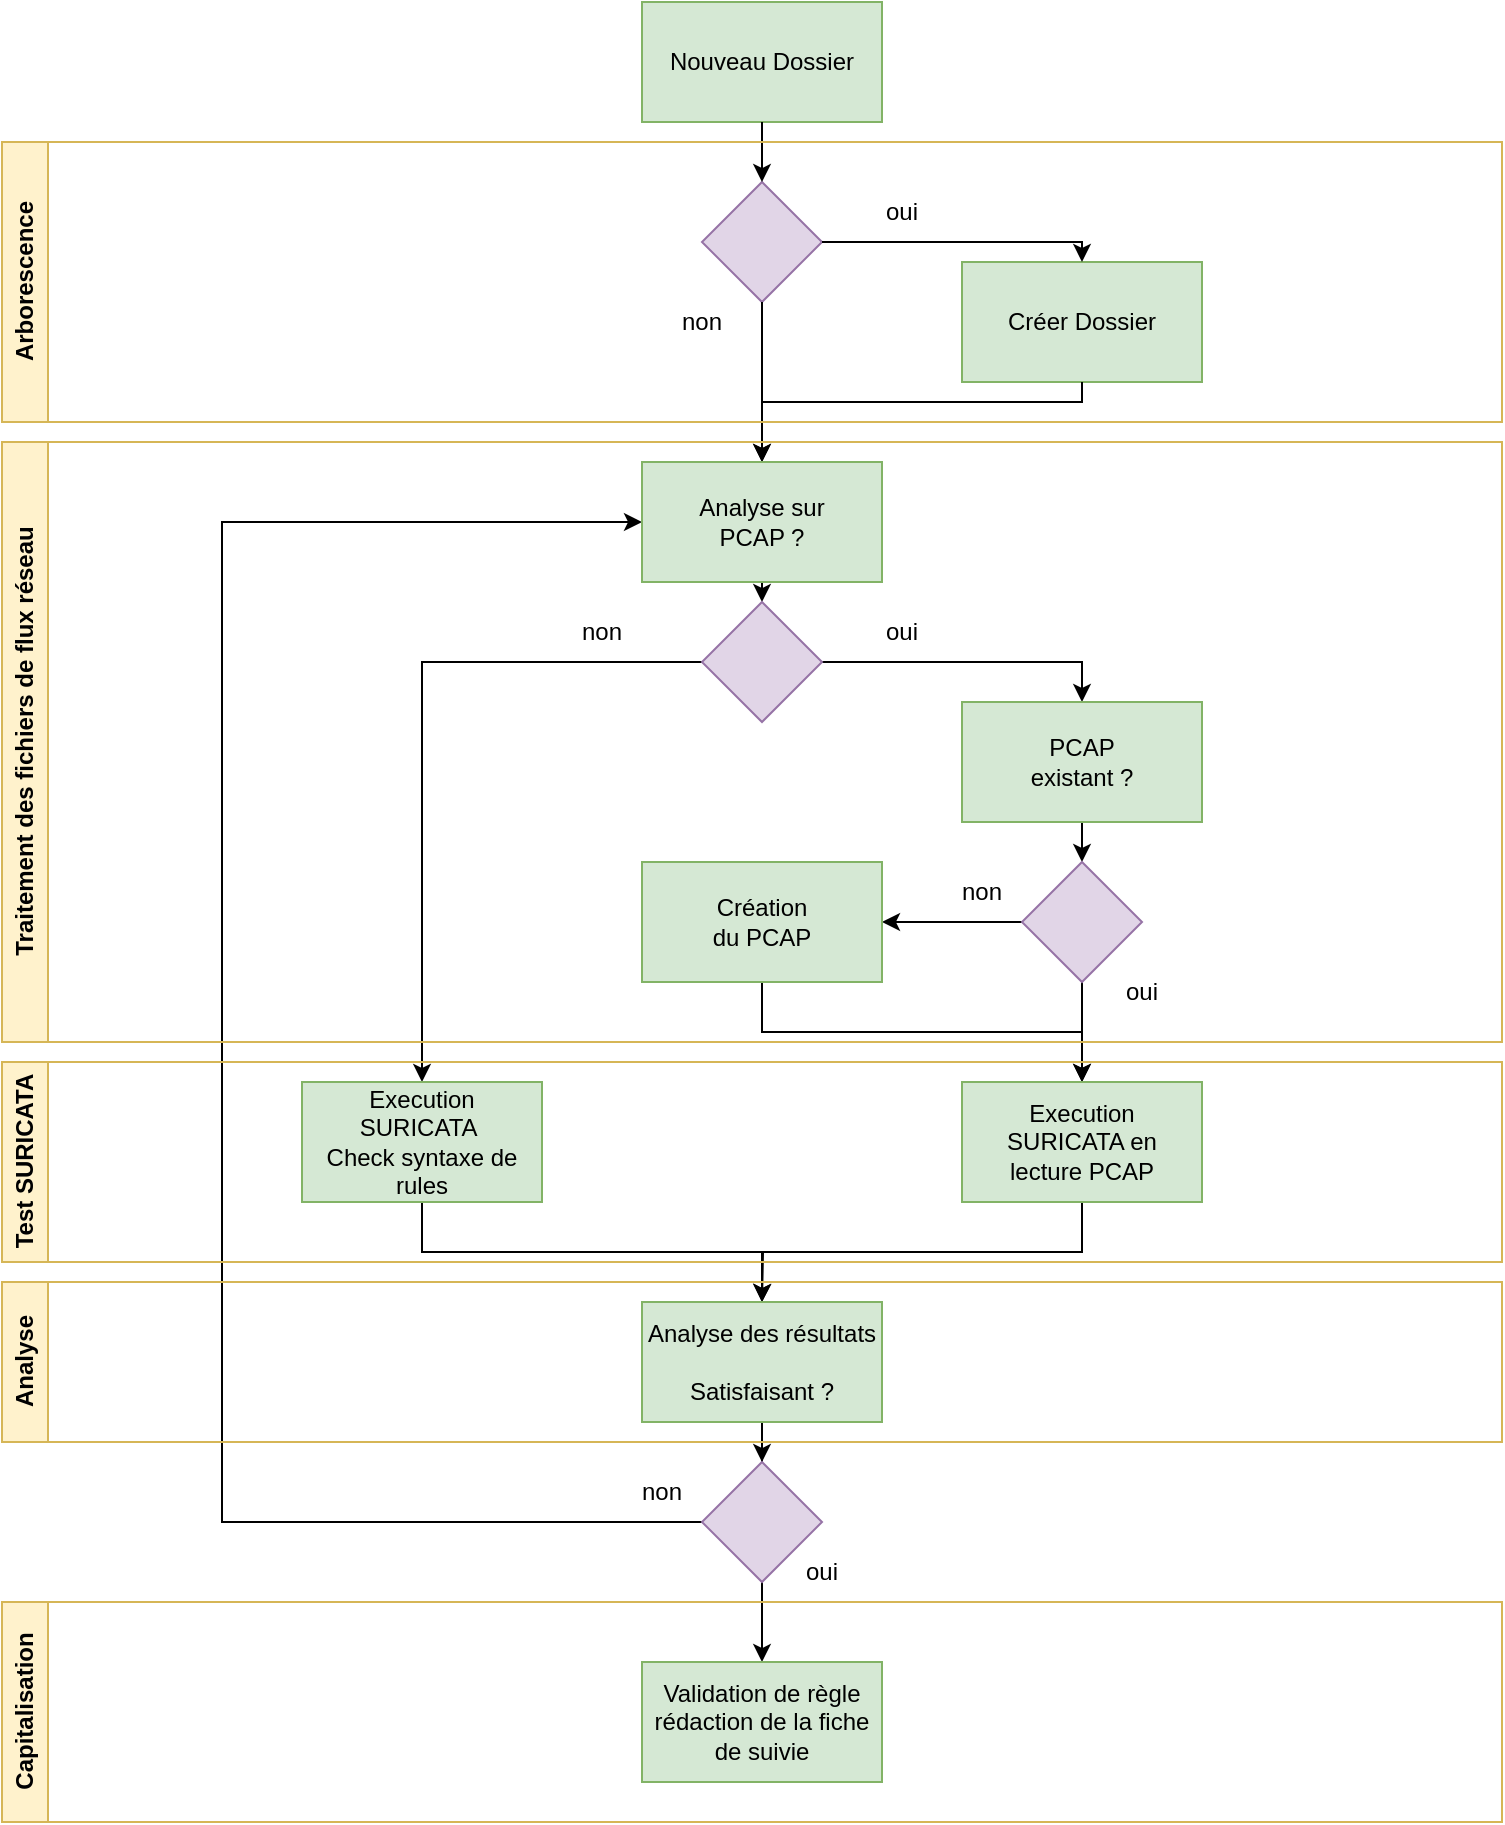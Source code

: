 <mxfile version="23.0.2" type="device">
  <diagram name="Page-1" id="2a216829-ef6e-dabb-86c1-c78162f3ba2b">
    <mxGraphModel dx="1434" dy="856" grid="1" gridSize="10" guides="1" tooltips="1" connect="1" arrows="1" fold="1" page="1" pageScale="1" pageWidth="827" pageHeight="1169" background="none" math="0" shadow="0">
      <root>
        <mxCell id="0" />
        <mxCell id="1" parent="0" />
        <mxCell id="uKauDT-Pn19TqwYKea47-1" value="" style="rounded=0;whiteSpace=wrap;html=1;" parent="1" vertex="1">
          <mxGeometry x="370" y="10" width="120" height="60" as="geometry" />
        </mxCell>
        <mxCell id="uKauDT-Pn19TqwYKea47-2" value="Nouveau Dossier" style="text;html=1;strokeColor=#82b366;fillColor=#d5e8d4;align=center;verticalAlign=middle;whiteSpace=wrap;rounded=0;" parent="1" vertex="1">
          <mxGeometry x="370" y="10" width="120" height="60" as="geometry" />
        </mxCell>
        <mxCell id="uKauDT-Pn19TqwYKea47-3" value="" style="rhombus;whiteSpace=wrap;html=1;fillColor=#e1d5e7;strokeColor=#9673a6;" parent="1" vertex="1">
          <mxGeometry x="400" y="100" width="60" height="60" as="geometry" />
        </mxCell>
        <mxCell id="uKauDT-Pn19TqwYKea47-5" value="" style="endArrow=classic;html=1;rounded=0;exitX=0.5;exitY=1;exitDx=0;exitDy=0;" parent="1" source="uKauDT-Pn19TqwYKea47-1" edge="1">
          <mxGeometry width="50" height="50" relative="1" as="geometry">
            <mxPoint x="400" y="440" as="sourcePoint" />
            <mxPoint x="430" y="100" as="targetPoint" />
          </mxGeometry>
        </mxCell>
        <mxCell id="uKauDT-Pn19TqwYKea47-17" style="edgeStyle=orthogonalEdgeStyle;rounded=0;orthogonalLoop=1;jettySize=auto;html=1;exitX=0.5;exitY=1;exitDx=0;exitDy=0;entryX=0.5;entryY=0;entryDx=0;entryDy=0;" parent="1" source="uKauDT-Pn19TqwYKea47-6" target="uKauDT-Pn19TqwYKea47-16" edge="1">
          <mxGeometry relative="1" as="geometry" />
        </mxCell>
        <mxCell id="uKauDT-Pn19TqwYKea47-7" value="" style="endArrow=classic;html=1;rounded=0;exitX=0.5;exitY=1;exitDx=0;exitDy=0;entryX=0.5;entryY=0;entryDx=0;entryDy=0;" parent="1" source="uKauDT-Pn19TqwYKea47-3" target="uKauDT-Pn19TqwYKea47-6" edge="1">
          <mxGeometry width="50" height="50" relative="1" as="geometry">
            <mxPoint x="420" y="310" as="sourcePoint" />
            <mxPoint x="470" y="260" as="targetPoint" />
          </mxGeometry>
        </mxCell>
        <mxCell id="uKauDT-Pn19TqwYKea47-8" value="" style="rounded=0;whiteSpace=wrap;html=1;" parent="1" vertex="1">
          <mxGeometry x="530" y="140" width="120" height="60" as="geometry" />
        </mxCell>
        <mxCell id="uKauDT-Pn19TqwYKea47-9" value="Créer Dossier" style="text;html=1;strokeColor=#82b366;fillColor=#d5e8d4;align=center;verticalAlign=middle;whiteSpace=wrap;rounded=0;" parent="1" vertex="1">
          <mxGeometry x="530" y="140" width="120" height="60" as="geometry" />
        </mxCell>
        <mxCell id="uKauDT-Pn19TqwYKea47-11" value="" style="endArrow=classic;html=1;rounded=0;exitX=1;exitY=0.5;exitDx=0;exitDy=0;entryX=0.5;entryY=0;entryDx=0;entryDy=0;" parent="1" source="uKauDT-Pn19TqwYKea47-3" target="uKauDT-Pn19TqwYKea47-8" edge="1">
          <mxGeometry width="50" height="50" relative="1" as="geometry">
            <mxPoint x="420" y="310" as="sourcePoint" />
            <mxPoint x="470" y="260" as="targetPoint" />
            <Array as="points">
              <mxPoint x="590" y="130" />
            </Array>
          </mxGeometry>
        </mxCell>
        <mxCell id="uKauDT-Pn19TqwYKea47-12" value="" style="endArrow=classic;html=1;rounded=0;exitX=0.5;exitY=1;exitDx=0;exitDy=0;entryX=0.5;entryY=0;entryDx=0;entryDy=0;" parent="1" source="uKauDT-Pn19TqwYKea47-8" target="uKauDT-Pn19TqwYKea47-6" edge="1">
          <mxGeometry width="50" height="50" relative="1" as="geometry">
            <mxPoint x="420" y="310" as="sourcePoint" />
            <mxPoint x="470" y="260" as="targetPoint" />
            <Array as="points">
              <mxPoint x="590" y="210" />
              <mxPoint x="430" y="210" />
            </Array>
          </mxGeometry>
        </mxCell>
        <mxCell id="uKauDT-Pn19TqwYKea47-14" value="oui" style="text;html=1;strokeColor=none;fillColor=none;align=center;verticalAlign=middle;whiteSpace=wrap;rounded=0;" parent="1" vertex="1">
          <mxGeometry x="470" y="100" width="60" height="30" as="geometry" />
        </mxCell>
        <mxCell id="uKauDT-Pn19TqwYKea47-15" value="non" style="text;html=1;strokeColor=none;fillColor=none;align=center;verticalAlign=middle;whiteSpace=wrap;rounded=0;" parent="1" vertex="1">
          <mxGeometry x="370" y="155" width="60" height="30" as="geometry" />
        </mxCell>
        <mxCell id="uKauDT-Pn19TqwYKea47-21" style="edgeStyle=orthogonalEdgeStyle;rounded=0;orthogonalLoop=1;jettySize=auto;html=1;exitX=1;exitY=0.5;exitDx=0;exitDy=0;entryX=0.5;entryY=0;entryDx=0;entryDy=0;" parent="1" source="uKauDT-Pn19TqwYKea47-16" target="uKauDT-Pn19TqwYKea47-18" edge="1">
          <mxGeometry relative="1" as="geometry" />
        </mxCell>
        <mxCell id="uKauDT-Pn19TqwYKea47-36" style="edgeStyle=orthogonalEdgeStyle;rounded=0;orthogonalLoop=1;jettySize=auto;html=1;exitX=0;exitY=0.5;exitDx=0;exitDy=0;entryX=0.5;entryY=0;entryDx=0;entryDy=0;" parent="1" source="uKauDT-Pn19TqwYKea47-16" target="uKauDT-Pn19TqwYKea47-35" edge="1">
          <mxGeometry relative="1" as="geometry" />
        </mxCell>
        <mxCell id="uKauDT-Pn19TqwYKea47-16" value="" style="rhombus;whiteSpace=wrap;html=1;fillColor=#e1d5e7;strokeColor=#9673a6;" parent="1" vertex="1">
          <mxGeometry x="400" y="310" width="60" height="60" as="geometry" />
        </mxCell>
        <mxCell id="uKauDT-Pn19TqwYKea47-23" style="edgeStyle=orthogonalEdgeStyle;rounded=0;orthogonalLoop=1;jettySize=auto;html=1;exitX=0.5;exitY=1;exitDx=0;exitDy=0;entryX=0.5;entryY=0;entryDx=0;entryDy=0;" parent="1" source="uKauDT-Pn19TqwYKea47-18" target="uKauDT-Pn19TqwYKea47-20" edge="1">
          <mxGeometry relative="1" as="geometry" />
        </mxCell>
        <mxCell id="uKauDT-Pn19TqwYKea47-18" value="" style="rounded=0;whiteSpace=wrap;html=1;fillColor=#d5e8d4;strokeColor=#82b366;" parent="1" vertex="1">
          <mxGeometry x="530" y="360" width="120" height="60" as="geometry" />
        </mxCell>
        <mxCell id="uKauDT-Pn19TqwYKea47-19" value="PCAP existant ?" style="text;html=1;strokeColor=none;fillColor=none;align=center;verticalAlign=middle;whiteSpace=wrap;rounded=0;" parent="1" vertex="1">
          <mxGeometry x="560" y="375" width="60" height="30" as="geometry" />
        </mxCell>
        <mxCell id="uKauDT-Pn19TqwYKea47-25" value="" style="edgeStyle=orthogonalEdgeStyle;rounded=0;orthogonalLoop=1;jettySize=auto;html=1;" parent="1" source="uKauDT-Pn19TqwYKea47-20" target="uKauDT-Pn19TqwYKea47-24" edge="1">
          <mxGeometry relative="1" as="geometry" />
        </mxCell>
        <mxCell id="uKauDT-Pn19TqwYKea47-30" style="edgeStyle=orthogonalEdgeStyle;rounded=0;orthogonalLoop=1;jettySize=auto;html=1;exitX=0.5;exitY=1;exitDx=0;exitDy=0;entryX=0.5;entryY=0;entryDx=0;entryDy=0;" parent="1" source="uKauDT-Pn19TqwYKea47-20" target="uKauDT-Pn19TqwYKea47-27" edge="1">
          <mxGeometry relative="1" as="geometry" />
        </mxCell>
        <mxCell id="uKauDT-Pn19TqwYKea47-20" value="" style="rhombus;whiteSpace=wrap;html=1;fillColor=#e1d5e7;strokeColor=#9673a6;" parent="1" vertex="1">
          <mxGeometry x="560" y="440" width="60" height="60" as="geometry" />
        </mxCell>
        <mxCell id="uKauDT-Pn19TqwYKea47-22" value="oui" style="text;html=1;strokeColor=none;fillColor=none;align=center;verticalAlign=middle;whiteSpace=wrap;rounded=0;" parent="1" vertex="1">
          <mxGeometry x="470" y="310" width="60" height="30" as="geometry" />
        </mxCell>
        <mxCell id="uKauDT-Pn19TqwYKea47-32" style="edgeStyle=orthogonalEdgeStyle;rounded=0;orthogonalLoop=1;jettySize=auto;html=1;exitX=0.5;exitY=1;exitDx=0;exitDy=0;entryX=0.5;entryY=0;entryDx=0;entryDy=0;" parent="1" source="uKauDT-Pn19TqwYKea47-24" target="uKauDT-Pn19TqwYKea47-27" edge="1">
          <mxGeometry relative="1" as="geometry" />
        </mxCell>
        <mxCell id="uKauDT-Pn19TqwYKea47-24" value="" style="rounded=0;whiteSpace=wrap;html=1;fillColor=#d5e8d4;strokeColor=#82b366;" parent="1" vertex="1">
          <mxGeometry x="370" y="440" width="120" height="60" as="geometry" />
        </mxCell>
        <mxCell id="uKauDT-Pn19TqwYKea47-26" value="Création du PCAP" style="text;html=1;strokeColor=none;fillColor=none;align=center;verticalAlign=middle;whiteSpace=wrap;rounded=0;" parent="1" vertex="1">
          <mxGeometry x="400" y="455" width="60" height="30" as="geometry" />
        </mxCell>
        <mxCell id="uKauDT-Pn19TqwYKea47-41" style="edgeStyle=orthogonalEdgeStyle;rounded=0;orthogonalLoop=1;jettySize=auto;html=1;exitX=0.5;exitY=1;exitDx=0;exitDy=0;" parent="1" source="uKauDT-Pn19TqwYKea47-27" edge="1">
          <mxGeometry relative="1" as="geometry">
            <mxPoint x="430" y="660" as="targetPoint" />
          </mxGeometry>
        </mxCell>
        <mxCell id="uKauDT-Pn19TqwYKea47-27" value="" style="rounded=0;whiteSpace=wrap;html=1;fillColor=#d5e8d4;strokeColor=#82b366;" parent="1" vertex="1">
          <mxGeometry x="530" y="550" width="120" height="60" as="geometry" />
        </mxCell>
        <mxCell id="uKauDT-Pn19TqwYKea47-28" value="non" style="text;html=1;strokeColor=none;fillColor=none;align=center;verticalAlign=middle;whiteSpace=wrap;rounded=0;" parent="1" vertex="1">
          <mxGeometry x="510" y="440" width="60" height="30" as="geometry" />
        </mxCell>
        <mxCell id="uKauDT-Pn19TqwYKea47-31" value="oui" style="text;html=1;strokeColor=none;fillColor=none;align=center;verticalAlign=middle;whiteSpace=wrap;rounded=0;" parent="1" vertex="1">
          <mxGeometry x="590" y="490" width="60" height="30" as="geometry" />
        </mxCell>
        <mxCell id="uKauDT-Pn19TqwYKea47-33" value="Execution SURICATA en lecture PCAP" style="text;html=1;strokeColor=none;fillColor=none;align=center;verticalAlign=middle;whiteSpace=wrap;rounded=0;" parent="1" vertex="1">
          <mxGeometry x="540" y="565" width="100" height="30" as="geometry" />
        </mxCell>
        <mxCell id="uKauDT-Pn19TqwYKea47-34" value="" style="rounded=0;whiteSpace=wrap;html=1;" parent="1" vertex="1">
          <mxGeometry x="200" y="550" width="120" height="60" as="geometry" />
        </mxCell>
        <mxCell id="uKauDT-Pn19TqwYKea47-40" style="edgeStyle=orthogonalEdgeStyle;rounded=0;orthogonalLoop=1;jettySize=auto;html=1;exitX=0.5;exitY=1;exitDx=0;exitDy=0;entryX=0.5;entryY=0;entryDx=0;entryDy=0;" parent="1" source="uKauDT-Pn19TqwYKea47-35" target="uKauDT-Pn19TqwYKea47-38" edge="1">
          <mxGeometry relative="1" as="geometry" />
        </mxCell>
        <mxCell id="uKauDT-Pn19TqwYKea47-35" value="Execution SURICATA&amp;nbsp;&lt;br&gt;Check syntaxe de rules" style="text;html=1;strokeColor=#82b366;fillColor=#d5e8d4;align=center;verticalAlign=middle;whiteSpace=wrap;rounded=0;" parent="1" vertex="1">
          <mxGeometry x="200" y="550" width="120" height="60" as="geometry" />
        </mxCell>
        <mxCell id="uKauDT-Pn19TqwYKea47-37" value="non" style="text;html=1;strokeColor=none;fillColor=none;align=center;verticalAlign=middle;whiteSpace=wrap;rounded=0;" parent="1" vertex="1">
          <mxGeometry x="320" y="310" width="60" height="30" as="geometry" />
        </mxCell>
        <mxCell id="uKauDT-Pn19TqwYKea47-38" value="" style="rounded=0;whiteSpace=wrap;html=1;" parent="1" vertex="1">
          <mxGeometry x="370" y="660" width="120" height="60" as="geometry" />
        </mxCell>
        <mxCell id="uKauDT-Pn19TqwYKea47-46" style="edgeStyle=orthogonalEdgeStyle;rounded=0;orthogonalLoop=1;jettySize=auto;html=1;exitX=0.5;exitY=1;exitDx=0;exitDy=0;" parent="1" source="uKauDT-Pn19TqwYKea47-39" target="uKauDT-Pn19TqwYKea47-42" edge="1">
          <mxGeometry relative="1" as="geometry" />
        </mxCell>
        <mxCell id="uKauDT-Pn19TqwYKea47-39" value="Analyse des résultats&lt;br&gt;&lt;br&gt;Satisfaisant ?" style="text;html=1;strokeColor=#82b366;fillColor=#d5e8d4;align=center;verticalAlign=middle;whiteSpace=wrap;rounded=0;" parent="1" vertex="1">
          <mxGeometry x="370" y="660" width="120" height="60" as="geometry" />
        </mxCell>
        <mxCell id="uKauDT-Pn19TqwYKea47-47" style="edgeStyle=orthogonalEdgeStyle;rounded=0;orthogonalLoop=1;jettySize=auto;html=1;exitX=0.5;exitY=1;exitDx=0;exitDy=0;entryX=0.5;entryY=0;entryDx=0;entryDy=0;" parent="1" source="uKauDT-Pn19TqwYKea47-42" target="uKauDT-Pn19TqwYKea47-45" edge="1">
          <mxGeometry relative="1" as="geometry" />
        </mxCell>
        <mxCell id="uKauDT-Pn19TqwYKea47-49" style="edgeStyle=orthogonalEdgeStyle;rounded=0;orthogonalLoop=1;jettySize=auto;html=1;exitX=0;exitY=0.5;exitDx=0;exitDy=0;" parent="1" source="uKauDT-Pn19TqwYKea47-42" edge="1">
          <mxGeometry relative="1" as="geometry">
            <mxPoint x="370" y="270" as="targetPoint" />
            <Array as="points">
              <mxPoint x="160" y="770" />
              <mxPoint x="160" y="270" />
            </Array>
          </mxGeometry>
        </mxCell>
        <mxCell id="uKauDT-Pn19TqwYKea47-42" value="" style="rhombus;whiteSpace=wrap;html=1;fillColor=#e1d5e7;strokeColor=#9673a6;" parent="1" vertex="1">
          <mxGeometry x="400" y="740" width="60" height="60" as="geometry" />
        </mxCell>
        <mxCell id="uKauDT-Pn19TqwYKea47-44" value="" style="rounded=0;whiteSpace=wrap;html=1;" parent="1" vertex="1">
          <mxGeometry x="370" y="840" width="120" height="60" as="geometry" />
        </mxCell>
        <mxCell id="uKauDT-Pn19TqwYKea47-45" value="Validation de règle&lt;br&gt;rédaction de la fiche de suivie" style="text;html=1;strokeColor=#82b366;fillColor=#d5e8d4;align=center;verticalAlign=middle;whiteSpace=wrap;rounded=0;" parent="1" vertex="1">
          <mxGeometry x="370" y="840" width="120" height="60" as="geometry" />
        </mxCell>
        <mxCell id="uKauDT-Pn19TqwYKea47-48" value="oui" style="text;html=1;strokeColor=none;fillColor=none;align=center;verticalAlign=middle;whiteSpace=wrap;rounded=0;" parent="1" vertex="1">
          <mxGeometry x="430" y="780" width="60" height="30" as="geometry" />
        </mxCell>
        <mxCell id="uKauDT-Pn19TqwYKea47-50" value="non" style="text;html=1;strokeColor=none;fillColor=none;align=center;verticalAlign=middle;whiteSpace=wrap;rounded=0;" parent="1" vertex="1">
          <mxGeometry x="350" y="740" width="60" height="30" as="geometry" />
        </mxCell>
        <mxCell id="uKauDT-Pn19TqwYKea47-52" value="Arborescence" style="swimlane;horizontal=0;whiteSpace=wrap;html=1;fillColor=#fff2cc;strokeColor=#d6b656;" parent="1" vertex="1">
          <mxGeometry x="50" y="80" width="750" height="140" as="geometry">
            <mxRectangle x="40" y="160" width="40" height="110" as="alternateBounds" />
          </mxGeometry>
        </mxCell>
        <mxCell id="uKauDT-Pn19TqwYKea47-53" value="Traitement des fichiers de flux réseau" style="swimlane;horizontal=0;whiteSpace=wrap;html=1;fillColor=#fff2cc;strokeColor=#d6b656;" parent="1" vertex="1">
          <mxGeometry x="50" y="230" width="750" height="300" as="geometry" />
        </mxCell>
        <mxCell id="uKauDT-Pn19TqwYKea47-6" value="" style="rounded=0;whiteSpace=wrap;html=1;fillColor=#d5e8d4;strokeColor=#82b366;" parent="uKauDT-Pn19TqwYKea47-53" vertex="1">
          <mxGeometry x="320" y="10" width="120" height="60" as="geometry" />
        </mxCell>
        <mxCell id="uKauDT-Pn19TqwYKea47-10" value="Analyse sur PCAP ?" style="text;html=1;align=center;verticalAlign=middle;whiteSpace=wrap;rounded=0;" parent="uKauDT-Pn19TqwYKea47-53" vertex="1">
          <mxGeometry x="330" y="25" width="100" height="30" as="geometry" />
        </mxCell>
        <mxCell id="uKauDT-Pn19TqwYKea47-54" value="Test SURICATA" style="swimlane;horizontal=0;whiteSpace=wrap;html=1;fillColor=#fff2cc;strokeColor=#d6b656;" parent="1" vertex="1">
          <mxGeometry x="50" y="540" width="750" height="100" as="geometry" />
        </mxCell>
        <mxCell id="uKauDT-Pn19TqwYKea47-55" value="Analyse" style="swimlane;horizontal=0;whiteSpace=wrap;html=1;fillColor=#fff2cc;strokeColor=#d6b656;" parent="1" vertex="1">
          <mxGeometry x="50" y="650" width="750" height="80" as="geometry" />
        </mxCell>
        <mxCell id="uKauDT-Pn19TqwYKea47-56" value="Capitalisation" style="swimlane;horizontal=0;whiteSpace=wrap;html=1;fillColor=#fff2cc;strokeColor=#d6b656;" parent="1" vertex="1">
          <mxGeometry x="50" y="810" width="750" height="110" as="geometry" />
        </mxCell>
      </root>
    </mxGraphModel>
  </diagram>
</mxfile>
